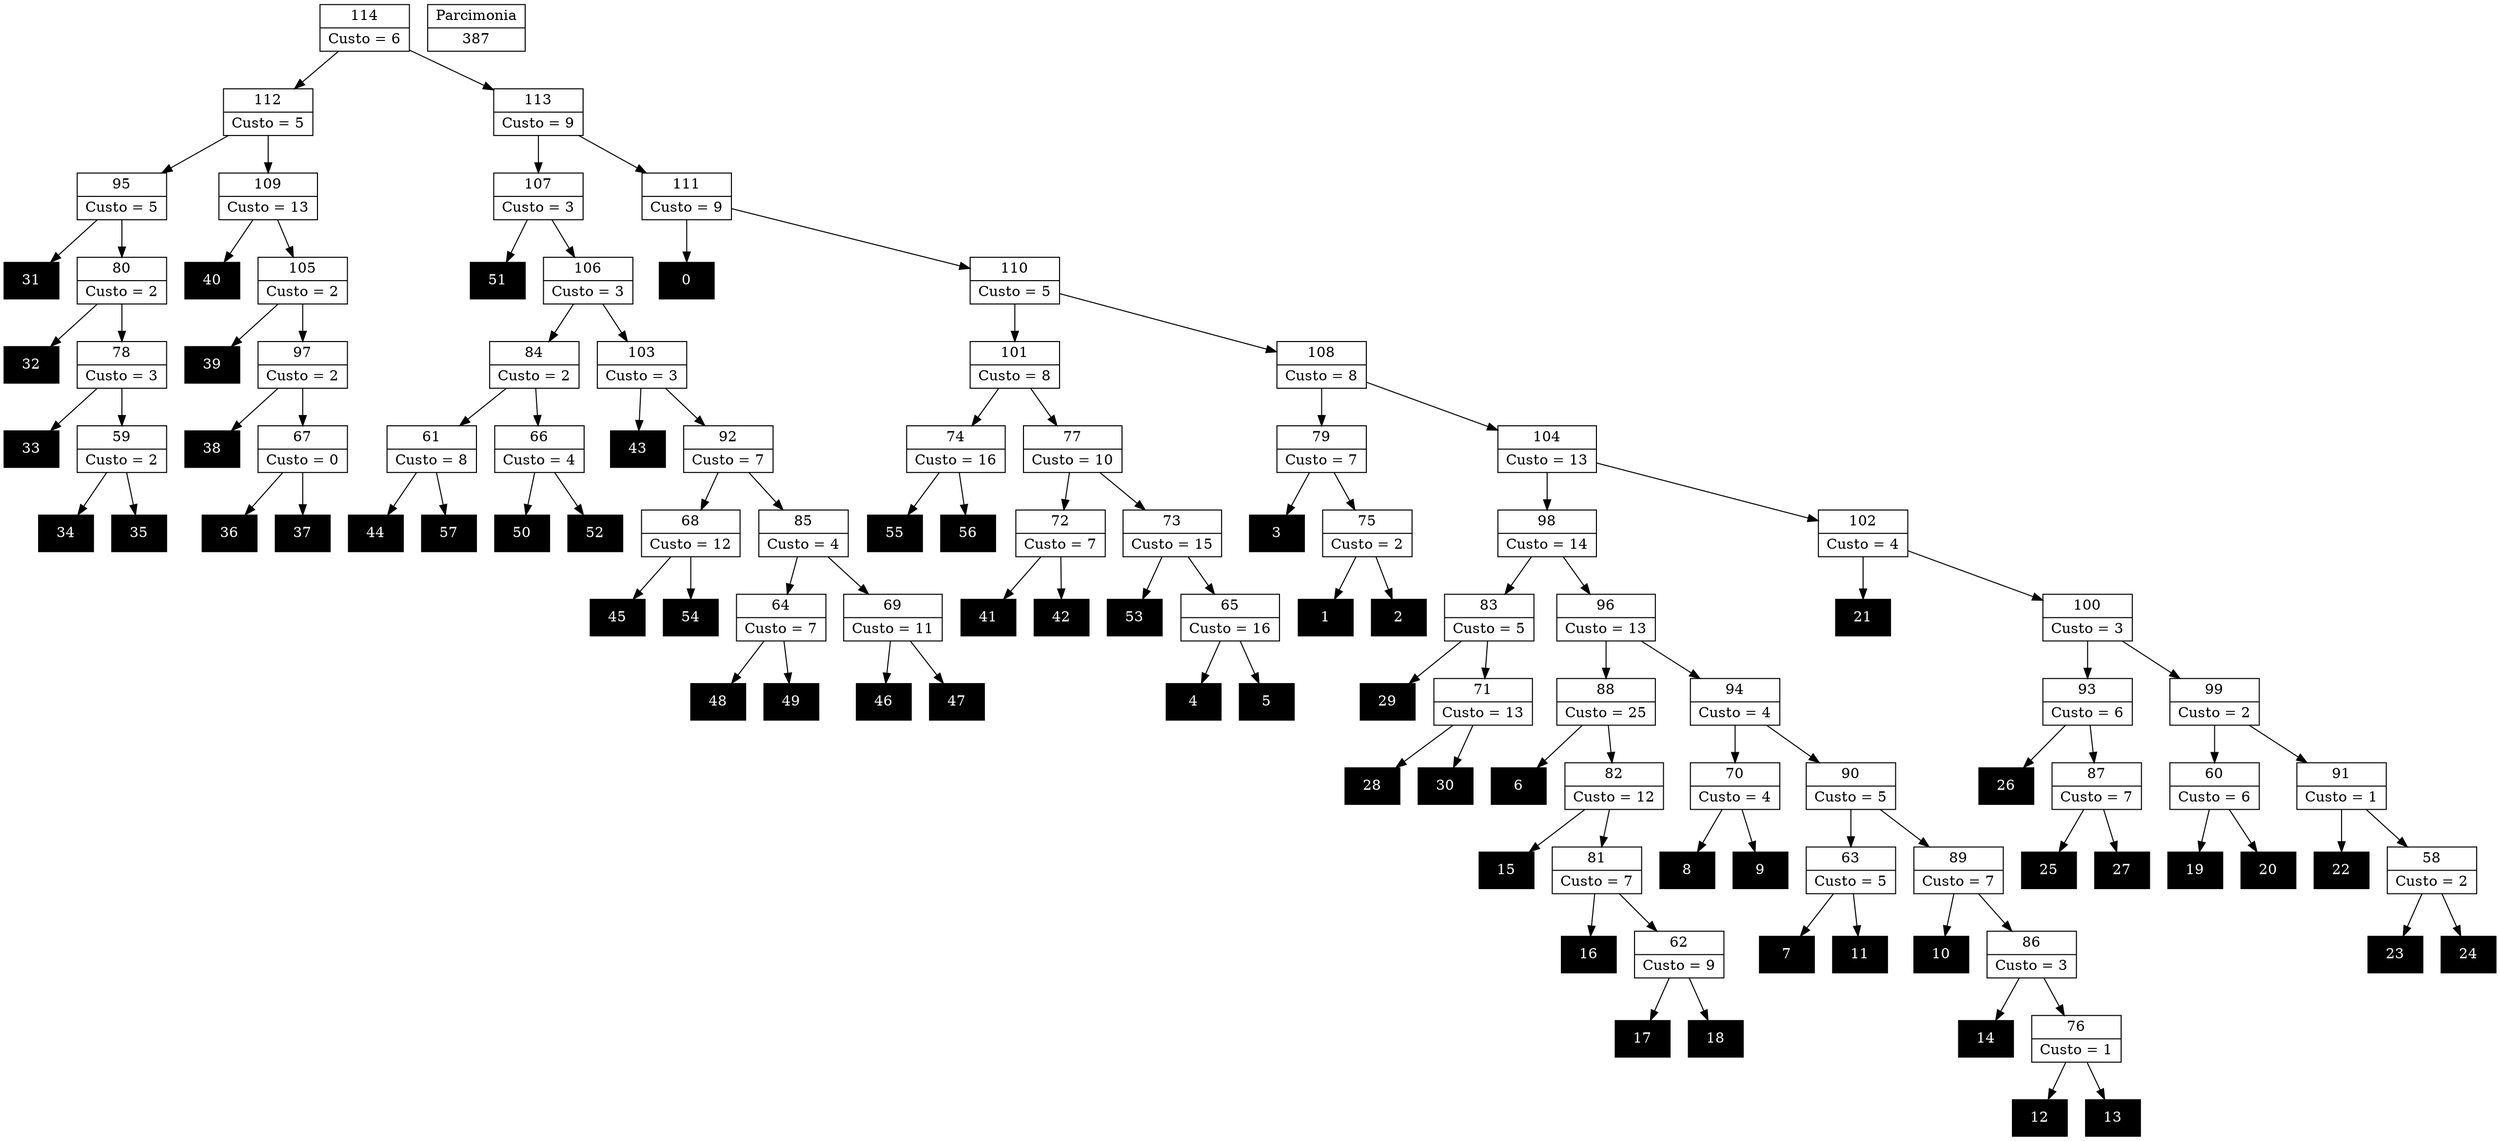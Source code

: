 Digraph G {
0 [shape="record", label="{0}",style=filled, color=black, fontcolor=white,fontsize=14, height=0.5]
1 [shape="record", label="{1}",style=filled, color=black, fontcolor=white,fontsize=14, height=0.5]
2 [shape="record", label="{2}",style=filled, color=black, fontcolor=white,fontsize=14, height=0.5]
3 [shape="record", label="{3}",style=filled, color=black, fontcolor=white,fontsize=14, height=0.5]
4 [shape="record", label="{4}",style=filled, color=black, fontcolor=white,fontsize=14, height=0.5]
5 [shape="record", label="{5}",style=filled, color=black, fontcolor=white,fontsize=14, height=0.5]
6 [shape="record", label="{6}",style=filled, color=black, fontcolor=white,fontsize=14, height=0.5]
7 [shape="record", label="{7}",style=filled, color=black, fontcolor=white,fontsize=14, height=0.5]
8 [shape="record", label="{8}",style=filled, color=black, fontcolor=white,fontsize=14, height=0.5]
9 [shape="record", label="{9}",style=filled, color=black, fontcolor=white,fontsize=14, height=0.5]
10 [shape="record", label="{10}",style=filled, color=black, fontcolor=white,fontsize=14, height=0.5]
11 [shape="record", label="{11}",style=filled, color=black, fontcolor=white,fontsize=14, height=0.5]
12 [shape="record", label="{12}",style=filled, color=black, fontcolor=white,fontsize=14, height=0.5]
13 [shape="record", label="{13}",style=filled, color=black, fontcolor=white,fontsize=14, height=0.5]
14 [shape="record", label="{14}",style=filled, color=black, fontcolor=white,fontsize=14, height=0.5]
15 [shape="record", label="{15}",style=filled, color=black, fontcolor=white,fontsize=14, height=0.5]
16 [shape="record", label="{16}",style=filled, color=black, fontcolor=white,fontsize=14, height=0.5]
17 [shape="record", label="{17}",style=filled, color=black, fontcolor=white,fontsize=14, height=0.5]
18 [shape="record", label="{18}",style=filled, color=black, fontcolor=white,fontsize=14, height=0.5]
19 [shape="record", label="{19}",style=filled, color=black, fontcolor=white,fontsize=14, height=0.5]
20 [shape="record", label="{20}",style=filled, color=black, fontcolor=white,fontsize=14, height=0.5]
21 [shape="record", label="{21}",style=filled, color=black, fontcolor=white,fontsize=14, height=0.5]
22 [shape="record", label="{22}",style=filled, color=black, fontcolor=white,fontsize=14, height=0.5]
23 [shape="record", label="{23}",style=filled, color=black, fontcolor=white,fontsize=14, height=0.5]
24 [shape="record", label="{24}",style=filled, color=black, fontcolor=white,fontsize=14, height=0.5]
25 [shape="record", label="{25}",style=filled, color=black, fontcolor=white,fontsize=14, height=0.5]
26 [shape="record", label="{26}",style=filled, color=black, fontcolor=white,fontsize=14, height=0.5]
27 [shape="record", label="{27}",style=filled, color=black, fontcolor=white,fontsize=14, height=0.5]
28 [shape="record", label="{28}",style=filled, color=black, fontcolor=white,fontsize=14, height=0.5]
29 [shape="record", label="{29}",style=filled, color=black, fontcolor=white,fontsize=14, height=0.5]
30 [shape="record", label="{30}",style=filled, color=black, fontcolor=white,fontsize=14, height=0.5]
31 [shape="record", label="{31}",style=filled, color=black, fontcolor=white,fontsize=14, height=0.5]
32 [shape="record", label="{32}",style=filled, color=black, fontcolor=white,fontsize=14, height=0.5]
33 [shape="record", label="{33}",style=filled, color=black, fontcolor=white,fontsize=14, height=0.5]
34 [shape="record", label="{34}",style=filled, color=black, fontcolor=white,fontsize=14, height=0.5]
35 [shape="record", label="{35}",style=filled, color=black, fontcolor=white,fontsize=14, height=0.5]
36 [shape="record", label="{36}",style=filled, color=black, fontcolor=white,fontsize=14, height=0.5]
37 [shape="record", label="{37}",style=filled, color=black, fontcolor=white,fontsize=14, height=0.5]
38 [shape="record", label="{38}",style=filled, color=black, fontcolor=white,fontsize=14, height=0.5]
39 [shape="record", label="{39}",style=filled, color=black, fontcolor=white,fontsize=14, height=0.5]
40 [shape="record", label="{40}",style=filled, color=black, fontcolor=white,fontsize=14, height=0.5]
41 [shape="record", label="{41}",style=filled, color=black, fontcolor=white,fontsize=14, height=0.5]
42 [shape="record", label="{42}",style=filled, color=black, fontcolor=white,fontsize=14, height=0.5]
43 [shape="record", label="{43}",style=filled, color=black, fontcolor=white,fontsize=14, height=0.5]
44 [shape="record", label="{44}",style=filled, color=black, fontcolor=white,fontsize=14, height=0.5]
45 [shape="record", label="{45}",style=filled, color=black, fontcolor=white,fontsize=14, height=0.5]
46 [shape="record", label="{46}",style=filled, color=black, fontcolor=white,fontsize=14, height=0.5]
47 [shape="record", label="{47}",style=filled, color=black, fontcolor=white,fontsize=14, height=0.5]
48 [shape="record", label="{48}",style=filled, color=black, fontcolor=white,fontsize=14, height=0.5]
49 [shape="record", label="{49}",style=filled, color=black, fontcolor=white,fontsize=14, height=0.5]
50 [shape="record", label="{50}",style=filled, color=black, fontcolor=white,fontsize=14, height=0.5]
51 [shape="record", label="{51}",style=filled, color=black, fontcolor=white,fontsize=14, height=0.5]
52 [shape="record", label="{52}",style=filled, color=black, fontcolor=white,fontsize=14, height=0.5]
53 [shape="record", label="{53}",style=filled, color=black, fontcolor=white,fontsize=14, height=0.5]
54 [shape="record", label="{54}",style=filled, color=black, fontcolor=white,fontsize=14, height=0.5]
55 [shape="record", label="{55}",style=filled, color=black, fontcolor=white,fontsize=14, height=0.5]
56 [shape="record", label="{56}",style=filled, color=black, fontcolor=white,fontsize=14, height=0.5]
57 [shape="record", label="{57}",style=filled, color=black, fontcolor=white,fontsize=14, height=0.5]
58 [shape="record", label="{58|Custo = 2}"]
59 [shape="record", label="{59|Custo = 2}"]
60 [shape="record", label="{60|Custo = 6}"]
61 [shape="record", label="{61|Custo = 8}"]
62 [shape="record", label="{62|Custo = 9}"]
63 [shape="record", label="{63|Custo = 5}"]
64 [shape="record", label="{64|Custo = 7}"]
65 [shape="record", label="{65|Custo = 16}"]
66 [shape="record", label="{66|Custo = 4}"]
67 [shape="record", label="{67|Custo = 0}"]
68 [shape="record", label="{68|Custo = 12}"]
69 [shape="record", label="{69|Custo = 11}"]
70 [shape="record", label="{70|Custo = 4}"]
71 [shape="record", label="{71|Custo = 13}"]
72 [shape="record", label="{72|Custo = 7}"]
73 [shape="record", label="{73|Custo = 15}"]
74 [shape="record", label="{74|Custo = 16}"]
75 [shape="record", label="{75|Custo = 2}"]
76 [shape="record", label="{76|Custo = 1}"]
77 [shape="record", label="{77|Custo = 10}"]
78 [shape="record", label="{78|Custo = 3}"]
79 [shape="record", label="{79|Custo = 7}"]
80 [shape="record", label="{80|Custo = 2}"]
81 [shape="record", label="{81|Custo = 7}"]
82 [shape="record", label="{82|Custo = 12}"]
83 [shape="record", label="{83|Custo = 5}"]
84 [shape="record", label="{84|Custo = 2}"]
85 [shape="record", label="{85|Custo = 4}"]
86 [shape="record", label="{86|Custo = 3}"]
87 [shape="record", label="{87|Custo = 7}"]
88 [shape="record", label="{88|Custo = 25}"]
89 [shape="record", label="{89|Custo = 7}"]
90 [shape="record", label="{90|Custo = 5}"]
91 [shape="record", label="{91|Custo = 1}"]
92 [shape="record", label="{92|Custo = 7}"]
93 [shape="record", label="{93|Custo = 6}"]
94 [shape="record", label="{94|Custo = 4}"]
95 [shape="record", label="{95|Custo = 5}"]
96 [shape="record", label="{96|Custo = 13}"]
97 [shape="record", label="{97|Custo = 2}"]
98 [shape="record", label="{98|Custo = 14}"]
99 [shape="record", label="{99|Custo = 2}"]
100 [shape="record", label="{100|Custo = 3}"]
101 [shape="record", label="{101|Custo = 8}"]
102 [shape="record", label="{102|Custo = 4}"]
103 [shape="record", label="{103|Custo = 3}"]
104 [shape="record", label="{104|Custo = 13}"]
105 [shape="record", label="{105|Custo = 2}"]
106 [shape="record", label="{106|Custo = 3}"]
107 [shape="record", label="{107|Custo = 3}"]
108 [shape="record", label="{108|Custo = 8}"]
109 [shape="record", label="{109|Custo = 13}"]
110 [shape="record", label="{110|Custo = 5}"]
111 [shape="record", label="{111|Custo = 9}"]
112 [shape="record", label="{112|Custo = 5}"]
113 [shape="record", label="{113|Custo = 9}"]
114 [shape="record", label="{114|Custo = 6}"]

58->24
58->23
59->35
59->34
60->20
60->19
61->57
61->44
62->18
62->17
63->11
63->7
64->49
64->48
65->5
65->4
66->52
66->50
67->37
67->36
68->54
68->45
69->47
69->46
70->9
70->8
71->30
71->28
72->42
72->41
73->65
73->53
74->56
74->55
75->2
75->1
76->13
76->12
77->73
77->72
78->59
78->33
79->75
79->3
80->78
80->32
81->62
81->16
82->81
82->15
83->71
83->29
84->66
84->61
85->69
85->64
86->76
86->14
87->27
87->25
88->82
88->6
89->86
89->10
90->89
90->63
91->58
91->22
92->85
92->68
93->87
93->26
94->90
94->70
95->80
95->31
96->94
96->88
97->67
97->38
98->96
98->83
99->91
99->60
100->99
100->93
101->77
101->74
102->100
102->21
103->92
103->43
104->102
104->98
105->97
105->39
106->103
106->84
107->106
107->51
108->104
108->79
109->105
109->40
110->108
110->101
111->110
111->0
112->109
112->95
113->111
113->107
114->113
114->112

387 [shape="record", label="{Parcimonia|387}"]
}
